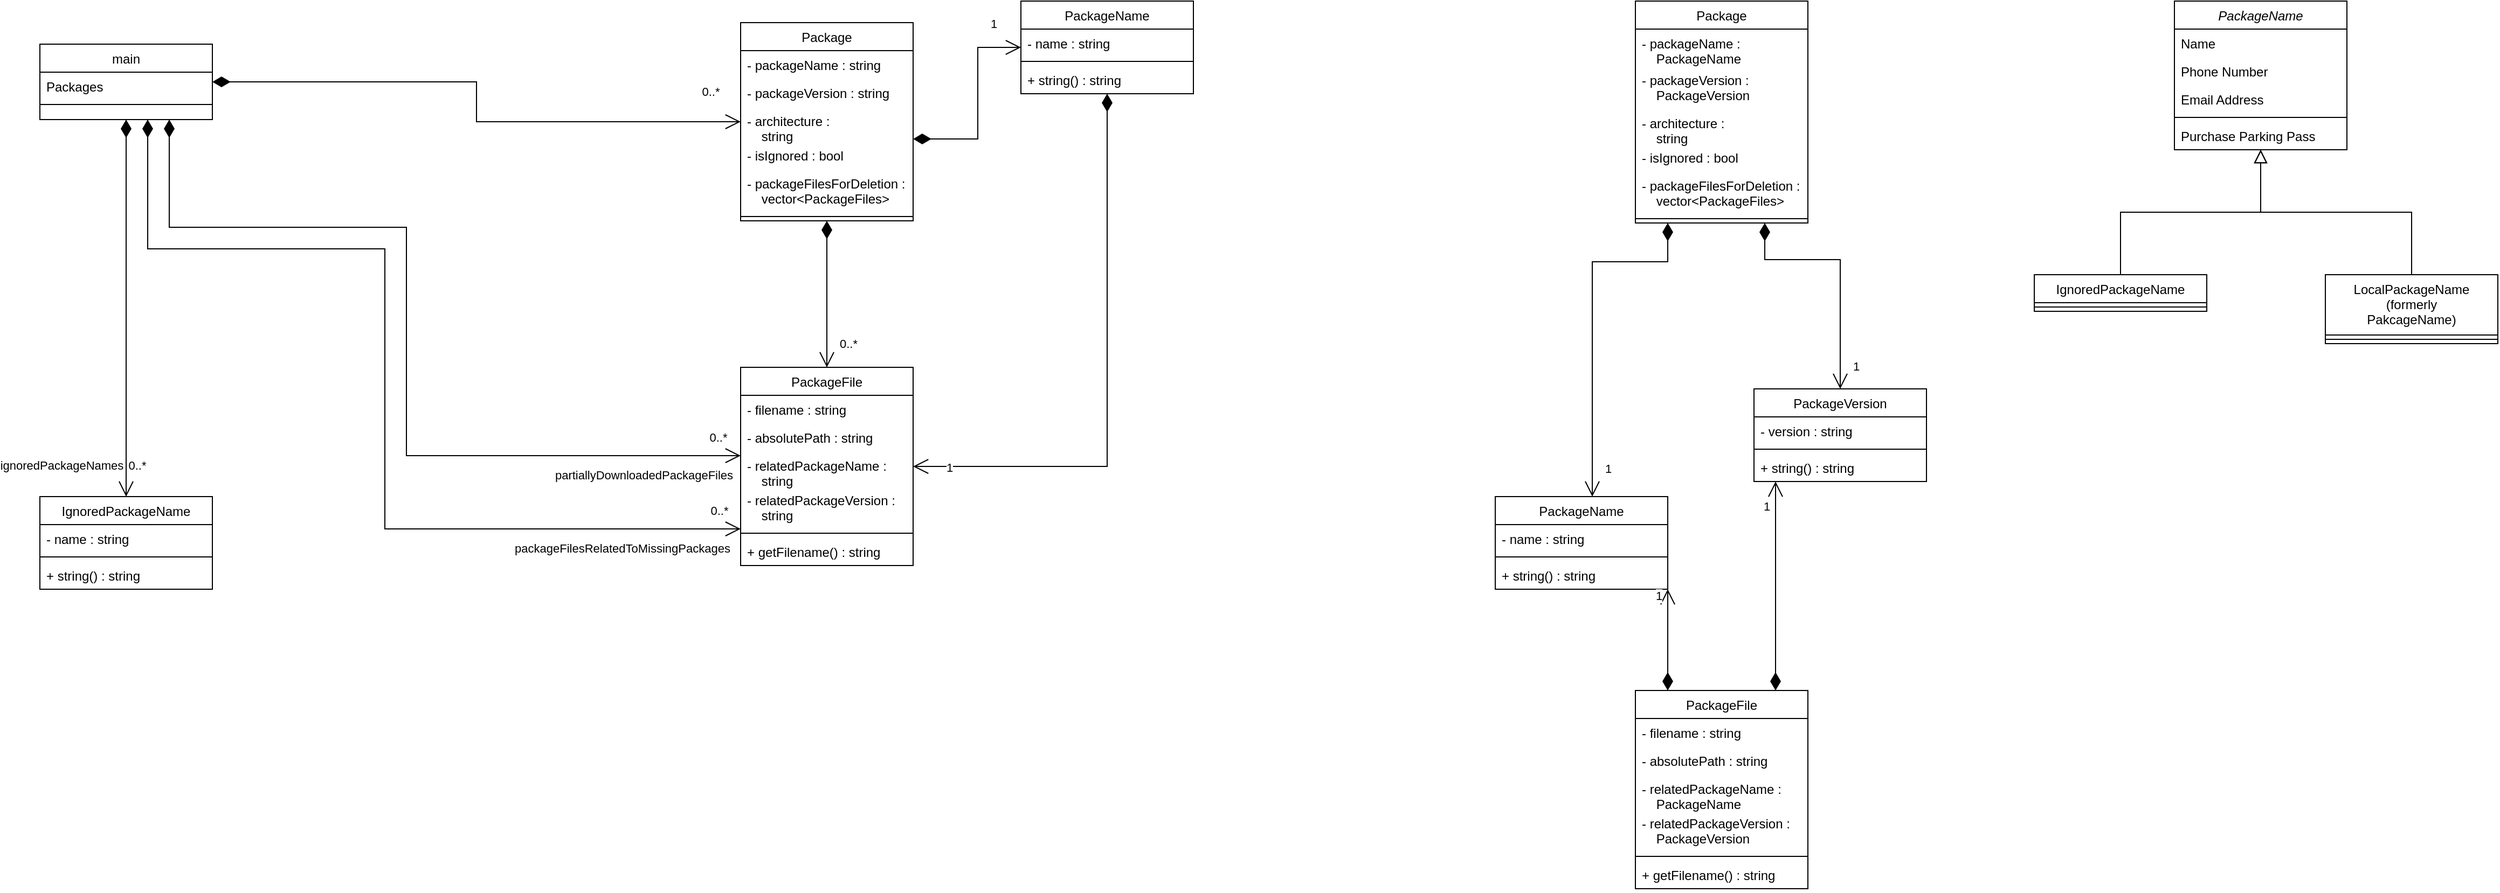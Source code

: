<mxfile version="18.1.1" type="device"><diagram id="C5RBs43oDa-KdzZeNtuy" name="Page-1"><mxGraphModel dx="1291" dy="724" grid="1" gridSize="10" guides="1" tooltips="1" connect="1" arrows="1" fold="1" page="1" pageScale="1" pageWidth="827" pageHeight="1169" math="0" shadow="0"><root><mxCell id="WIyWlLk6GJQsqaUBKTNV-0"/><mxCell id="WIyWlLk6GJQsqaUBKTNV-1" parent="WIyWlLk6GJQsqaUBKTNV-0"/><mxCell id="zkfFHV4jXpPFQw0GAbJ--0" value="PackageName" style="swimlane;fontStyle=2;align=center;verticalAlign=top;childLayout=stackLayout;horizontal=1;startSize=26;horizontalStack=0;resizeParent=1;resizeLast=0;collapsible=1;marginBottom=0;rounded=0;shadow=0;strokeWidth=1;" parent="WIyWlLk6GJQsqaUBKTNV-1" vertex="1"><mxGeometry x="2030" y="50" width="160" height="138" as="geometry"><mxRectangle x="230" y="140" width="160" height="26" as="alternateBounds"/></mxGeometry></mxCell><mxCell id="zkfFHV4jXpPFQw0GAbJ--1" value="Name" style="text;align=left;verticalAlign=top;spacingLeft=4;spacingRight=4;overflow=hidden;rotatable=0;points=[[0,0.5],[1,0.5]];portConstraint=eastwest;" parent="zkfFHV4jXpPFQw0GAbJ--0" vertex="1"><mxGeometry y="26" width="160" height="26" as="geometry"/></mxCell><mxCell id="zkfFHV4jXpPFQw0GAbJ--2" value="Phone Number" style="text;align=left;verticalAlign=top;spacingLeft=4;spacingRight=4;overflow=hidden;rotatable=0;points=[[0,0.5],[1,0.5]];portConstraint=eastwest;rounded=0;shadow=0;html=0;" parent="zkfFHV4jXpPFQw0GAbJ--0" vertex="1"><mxGeometry y="52" width="160" height="26" as="geometry"/></mxCell><mxCell id="zkfFHV4jXpPFQw0GAbJ--3" value="Email Address" style="text;align=left;verticalAlign=top;spacingLeft=4;spacingRight=4;overflow=hidden;rotatable=0;points=[[0,0.5],[1,0.5]];portConstraint=eastwest;rounded=0;shadow=0;html=0;" parent="zkfFHV4jXpPFQw0GAbJ--0" vertex="1"><mxGeometry y="78" width="160" height="26" as="geometry"/></mxCell><mxCell id="zkfFHV4jXpPFQw0GAbJ--4" value="" style="line;html=1;strokeWidth=1;align=left;verticalAlign=middle;spacingTop=-1;spacingLeft=3;spacingRight=3;rotatable=0;labelPosition=right;points=[];portConstraint=eastwest;" parent="zkfFHV4jXpPFQw0GAbJ--0" vertex="1"><mxGeometry y="104" width="160" height="8" as="geometry"/></mxCell><mxCell id="zkfFHV4jXpPFQw0GAbJ--5" value="Purchase Parking Pass" style="text;align=left;verticalAlign=top;spacingLeft=4;spacingRight=4;overflow=hidden;rotatable=0;points=[[0,0.5],[1,0.5]];portConstraint=eastwest;" parent="zkfFHV4jXpPFQw0GAbJ--0" vertex="1"><mxGeometry y="112" width="160" height="26" as="geometry"/></mxCell><mxCell id="zkfFHV4jXpPFQw0GAbJ--6" value="IgnoredPackageName" style="swimlane;fontStyle=0;align=center;verticalAlign=top;childLayout=stackLayout;horizontal=1;startSize=26;horizontalStack=0;resizeParent=1;resizeLast=0;collapsible=1;marginBottom=0;rounded=0;shadow=0;strokeWidth=1;" parent="WIyWlLk6GJQsqaUBKTNV-1" vertex="1"><mxGeometry x="1900" y="304" width="160" height="34" as="geometry"><mxRectangle x="130" y="380" width="160" height="26" as="alternateBounds"/></mxGeometry></mxCell><mxCell id="zkfFHV4jXpPFQw0GAbJ--9" value="" style="line;html=1;strokeWidth=1;align=left;verticalAlign=middle;spacingTop=-1;spacingLeft=3;spacingRight=3;rotatable=0;labelPosition=right;points=[];portConstraint=eastwest;" parent="zkfFHV4jXpPFQw0GAbJ--6" vertex="1"><mxGeometry y="26" width="160" height="8" as="geometry"/></mxCell><mxCell id="zkfFHV4jXpPFQw0GAbJ--12" value="" style="endArrow=block;endSize=10;endFill=0;shadow=0;strokeWidth=1;rounded=0;edgeStyle=elbowEdgeStyle;elbow=vertical;" parent="WIyWlLk6GJQsqaUBKTNV-1" source="zkfFHV4jXpPFQw0GAbJ--6" target="zkfFHV4jXpPFQw0GAbJ--0" edge="1"><mxGeometry width="160" relative="1" as="geometry"><mxPoint x="2060" y="-263" as="sourcePoint"/><mxPoint x="2060" y="-263" as="targetPoint"/></mxGeometry></mxCell><mxCell id="zkfFHV4jXpPFQw0GAbJ--13" value="LocalPackageName&#xA;(formerly&#xA;PakcageName)" style="swimlane;fontStyle=0;align=center;verticalAlign=top;childLayout=stackLayout;horizontal=1;startSize=56;horizontalStack=0;resizeParent=1;resizeLast=0;collapsible=1;marginBottom=0;rounded=0;shadow=0;strokeWidth=1;" parent="WIyWlLk6GJQsqaUBKTNV-1" vertex="1"><mxGeometry x="2170" y="304" width="160" height="64" as="geometry"><mxRectangle x="340" y="380" width="170" height="26" as="alternateBounds"/></mxGeometry></mxCell><mxCell id="zkfFHV4jXpPFQw0GAbJ--15" value="" style="line;html=1;strokeWidth=1;align=left;verticalAlign=middle;spacingTop=-1;spacingLeft=3;spacingRight=3;rotatable=0;labelPosition=right;points=[];portConstraint=eastwest;" parent="zkfFHV4jXpPFQw0GAbJ--13" vertex="1"><mxGeometry y="56" width="160" height="8" as="geometry"/></mxCell><mxCell id="zkfFHV4jXpPFQw0GAbJ--16" value="" style="endArrow=block;endSize=10;endFill=0;shadow=0;strokeWidth=1;rounded=0;edgeStyle=elbowEdgeStyle;elbow=vertical;" parent="WIyWlLk6GJQsqaUBKTNV-1" source="zkfFHV4jXpPFQw0GAbJ--13" target="zkfFHV4jXpPFQw0GAbJ--0" edge="1"><mxGeometry width="160" relative="1" as="geometry"><mxPoint x="2070" y="-93" as="sourcePoint"/><mxPoint x="2170" y="-195" as="targetPoint"/></mxGeometry></mxCell><mxCell id="zkfFHV4jXpPFQw0GAbJ--17" value="Package" style="swimlane;fontStyle=0;align=center;verticalAlign=top;childLayout=stackLayout;horizontal=1;startSize=26;horizontalStack=0;resizeParent=1;resizeLast=0;collapsible=1;marginBottom=0;rounded=0;shadow=0;strokeWidth=1;" parent="WIyWlLk6GJQsqaUBKTNV-1" vertex="1"><mxGeometry x="700" y="70" width="160" height="184" as="geometry"><mxRectangle x="550" y="140" width="160" height="26" as="alternateBounds"/></mxGeometry></mxCell><mxCell id="zkfFHV4jXpPFQw0GAbJ--18" value="- packageName : string" style="text;align=left;verticalAlign=top;spacingLeft=4;spacingRight=4;overflow=hidden;rotatable=0;points=[[0,0.5],[1,0.5]];portConstraint=eastwest;" parent="zkfFHV4jXpPFQw0GAbJ--17" vertex="1"><mxGeometry y="26" width="160" height="26" as="geometry"/></mxCell><mxCell id="zkfFHV4jXpPFQw0GAbJ--19" value="- packageVersion : string" style="text;align=left;verticalAlign=top;spacingLeft=4;spacingRight=4;overflow=hidden;rotatable=0;points=[[0,0.5],[1,0.5]];portConstraint=eastwest;rounded=0;shadow=0;html=0;" parent="zkfFHV4jXpPFQw0GAbJ--17" vertex="1"><mxGeometry y="52" width="160" height="26" as="geometry"/></mxCell><mxCell id="zkfFHV4jXpPFQw0GAbJ--20" value="- architecture :&#xA;    string&#xA;" style="text;align=left;verticalAlign=top;spacingLeft=4;spacingRight=4;overflow=hidden;rotatable=0;points=[[0,0.5],[1,0.5]];portConstraint=eastwest;rounded=0;shadow=0;html=0;" parent="zkfFHV4jXpPFQw0GAbJ--17" vertex="1"><mxGeometry y="78" width="160" height="32" as="geometry"/></mxCell><mxCell id="zkfFHV4jXpPFQw0GAbJ--21" value="- isIgnored : bool" style="text;align=left;verticalAlign=top;spacingLeft=4;spacingRight=4;overflow=hidden;rotatable=0;points=[[0,0.5],[1,0.5]];portConstraint=eastwest;rounded=0;shadow=0;html=0;" parent="zkfFHV4jXpPFQw0GAbJ--17" vertex="1"><mxGeometry y="110" width="160" height="26" as="geometry"/></mxCell><mxCell id="S8Dn4_r8AGQVt0UwuDKO-31" value="- packageFilesForDeletion :&#xA;    vector&lt;PackageFiles&gt;&#xA;" style="text;align=left;verticalAlign=top;spacingLeft=4;spacingRight=4;overflow=hidden;rotatable=0;points=[[0,0.5],[1,0.5]];portConstraint=eastwest;rounded=0;shadow=0;html=0;" vertex="1" parent="zkfFHV4jXpPFQw0GAbJ--17"><mxGeometry y="136" width="160" height="40" as="geometry"/></mxCell><mxCell id="zkfFHV4jXpPFQw0GAbJ--23" value="" style="line;html=1;strokeWidth=1;align=left;verticalAlign=middle;spacingTop=-1;spacingLeft=3;spacingRight=3;rotatable=0;labelPosition=right;points=[];portConstraint=eastwest;" parent="zkfFHV4jXpPFQw0GAbJ--17" vertex="1"><mxGeometry y="176" width="160" height="8" as="geometry"/></mxCell><mxCell id="S8Dn4_r8AGQVt0UwuDKO-0" value="main" style="swimlane;fontStyle=0;align=center;verticalAlign=top;childLayout=stackLayout;horizontal=1;startSize=26;horizontalStack=0;resizeParent=1;resizeLast=0;collapsible=1;marginBottom=0;rounded=0;shadow=0;strokeWidth=1;" vertex="1" parent="WIyWlLk6GJQsqaUBKTNV-1"><mxGeometry x="50" y="90" width="160" height="70" as="geometry"><mxRectangle x="340" y="380" width="170" height="26" as="alternateBounds"/></mxGeometry></mxCell><mxCell id="S8Dn4_r8AGQVt0UwuDKO-1" value="Packages" style="text;align=left;verticalAlign=top;spacingLeft=4;spacingRight=4;overflow=hidden;rotatable=0;points=[[0,0.5],[1,0.5]];portConstraint=eastwest;" vertex="1" parent="S8Dn4_r8AGQVt0UwuDKO-0"><mxGeometry y="26" width="160" height="26" as="geometry"/></mxCell><mxCell id="S8Dn4_r8AGQVt0UwuDKO-2" value="" style="line;html=1;strokeWidth=1;align=left;verticalAlign=middle;spacingTop=-1;spacingLeft=3;spacingRight=3;rotatable=0;labelPosition=right;points=[];portConstraint=eastwest;" vertex="1" parent="S8Dn4_r8AGQVt0UwuDKO-0"><mxGeometry y="52" width="160" height="8" as="geometry"/></mxCell><mxCell id="S8Dn4_r8AGQVt0UwuDKO-3" value="" style="endArrow=open;html=1;endSize=12;startArrow=diamondThin;startSize=14;startFill=1;edgeStyle=orthogonalEdgeStyle;align=left;verticalAlign=bottom;rounded=0;" edge="1" parent="WIyWlLk6GJQsqaUBKTNV-1" source="S8Dn4_r8AGQVt0UwuDKO-0" target="S8Dn4_r8AGQVt0UwuDKO-16"><mxGeometry x="-0.795" y="10" relative="1" as="geometry"><mxPoint x="320" y="160" as="sourcePoint"/><mxPoint x="360" y="125" as="targetPoint"/><Array as="points"><mxPoint x="130" y="343"/></Array><mxPoint as="offset"/></mxGeometry></mxCell><mxCell id="S8Dn4_r8AGQVt0UwuDKO-29" value="0..*" style="edgeLabel;html=1;align=center;verticalAlign=middle;resizable=0;points=[];" vertex="1" connectable="0" parent="S8Dn4_r8AGQVt0UwuDKO-3"><mxGeometry x="0.834" y="2" relative="1" as="geometry"><mxPoint x="8" as="offset"/></mxGeometry></mxCell><mxCell id="S8Dn4_r8AGQVt0UwuDKO-76" value="ignoredPackageNames" style="edgeLabel;html=1;align=center;verticalAlign=middle;resizable=0;points=[];" vertex="1" connectable="0" parent="S8Dn4_r8AGQVt0UwuDKO-3"><mxGeometry x="0.768" relative="1" as="geometry"><mxPoint x="-60" y="11" as="offset"/></mxGeometry></mxCell><mxCell id="S8Dn4_r8AGQVt0UwuDKO-4" value="PackageName" style="swimlane;fontStyle=0;align=center;verticalAlign=top;childLayout=stackLayout;horizontal=1;startSize=26;horizontalStack=0;resizeParent=1;resizeLast=0;collapsible=1;marginBottom=0;rounded=0;shadow=0;strokeWidth=1;" vertex="1" parent="WIyWlLk6GJQsqaUBKTNV-1"><mxGeometry x="960" y="50" width="160" height="86" as="geometry"><mxRectangle x="550" y="140" width="160" height="26" as="alternateBounds"/></mxGeometry></mxCell><mxCell id="S8Dn4_r8AGQVt0UwuDKO-5" value="- name : string" style="text;align=left;verticalAlign=top;spacingLeft=4;spacingRight=4;overflow=hidden;rotatable=0;points=[[0,0.5],[1,0.5]];portConstraint=eastwest;" vertex="1" parent="S8Dn4_r8AGQVt0UwuDKO-4"><mxGeometry y="26" width="160" height="26" as="geometry"/></mxCell><mxCell id="S8Dn4_r8AGQVt0UwuDKO-9" value="" style="line;html=1;strokeWidth=1;align=left;verticalAlign=middle;spacingTop=-1;spacingLeft=3;spacingRight=3;rotatable=0;labelPosition=right;points=[];portConstraint=eastwest;" vertex="1" parent="S8Dn4_r8AGQVt0UwuDKO-4"><mxGeometry y="52" width="160" height="8" as="geometry"/></mxCell><mxCell id="S8Dn4_r8AGQVt0UwuDKO-10" value="+ string() : string" style="text;align=left;verticalAlign=top;spacingLeft=4;spacingRight=4;overflow=hidden;rotatable=0;points=[[0,0.5],[1,0.5]];portConstraint=eastwest;" vertex="1" parent="S8Dn4_r8AGQVt0UwuDKO-4"><mxGeometry y="60" width="160" height="26" as="geometry"/></mxCell><mxCell id="S8Dn4_r8AGQVt0UwuDKO-16" value="IgnoredPackageName" style="swimlane;fontStyle=0;align=center;verticalAlign=top;childLayout=stackLayout;horizontal=1;startSize=26;horizontalStack=0;resizeParent=1;resizeLast=0;collapsible=1;marginBottom=0;rounded=0;shadow=0;strokeWidth=1;" vertex="1" parent="WIyWlLk6GJQsqaUBKTNV-1"><mxGeometry x="50" y="510" width="160" height="86" as="geometry"><mxRectangle x="550" y="140" width="160" height="26" as="alternateBounds"/></mxGeometry></mxCell><mxCell id="S8Dn4_r8AGQVt0UwuDKO-17" value="- name : string" style="text;align=left;verticalAlign=top;spacingLeft=4;spacingRight=4;overflow=hidden;rotatable=0;points=[[0,0.5],[1,0.5]];portConstraint=eastwest;" vertex="1" parent="S8Dn4_r8AGQVt0UwuDKO-16"><mxGeometry y="26" width="160" height="26" as="geometry"/></mxCell><mxCell id="S8Dn4_r8AGQVt0UwuDKO-18" value="" style="line;html=1;strokeWidth=1;align=left;verticalAlign=middle;spacingTop=-1;spacingLeft=3;spacingRight=3;rotatable=0;labelPosition=right;points=[];portConstraint=eastwest;" vertex="1" parent="S8Dn4_r8AGQVt0UwuDKO-16"><mxGeometry y="52" width="160" height="8" as="geometry"/></mxCell><mxCell id="S8Dn4_r8AGQVt0UwuDKO-19" value="+ string() : string" style="text;align=left;verticalAlign=top;spacingLeft=4;spacingRight=4;overflow=hidden;rotatable=0;points=[[0,0.5],[1,0.5]];portConstraint=eastwest;" vertex="1" parent="S8Dn4_r8AGQVt0UwuDKO-16"><mxGeometry y="60" width="160" height="26" as="geometry"/></mxCell><mxCell id="S8Dn4_r8AGQVt0UwuDKO-20" value="1" style="endArrow=open;html=1;endSize=12;startArrow=diamondThin;startSize=14;startFill=1;edgeStyle=orthogonalEdgeStyle;align=left;verticalAlign=bottom;rounded=0;" edge="1" parent="WIyWlLk6GJQsqaUBKTNV-1" source="zkfFHV4jXpPFQw0GAbJ--17" target="S8Dn4_r8AGQVt0UwuDKO-4"><mxGeometry x="0.676" y="13" relative="1" as="geometry"><mxPoint x="940" y="300" as="sourcePoint"/><mxPoint x="250" y="352.941" as="targetPoint"/><Array as="points"><mxPoint x="920" y="178"/><mxPoint x="920" y="93"/></Array><mxPoint as="offset"/></mxGeometry></mxCell><mxCell id="S8Dn4_r8AGQVt0UwuDKO-21" value="PackageFile" style="swimlane;fontStyle=0;align=center;verticalAlign=top;childLayout=stackLayout;horizontal=1;startSize=26;horizontalStack=0;resizeParent=1;resizeLast=0;collapsible=1;marginBottom=0;rounded=0;shadow=0;strokeWidth=1;" vertex="1" parent="WIyWlLk6GJQsqaUBKTNV-1"><mxGeometry x="700" y="390" width="160" height="184" as="geometry"><mxRectangle x="550" y="140" width="160" height="26" as="alternateBounds"/></mxGeometry></mxCell><mxCell id="S8Dn4_r8AGQVt0UwuDKO-22" value="- filename : string" style="text;align=left;verticalAlign=top;spacingLeft=4;spacingRight=4;overflow=hidden;rotatable=0;points=[[0,0.5],[1,0.5]];portConstraint=eastwest;" vertex="1" parent="S8Dn4_r8AGQVt0UwuDKO-21"><mxGeometry y="26" width="160" height="26" as="geometry"/></mxCell><mxCell id="S8Dn4_r8AGQVt0UwuDKO-25" value="- absolutePath : string" style="text;align=left;verticalAlign=top;spacingLeft=4;spacingRight=4;overflow=hidden;rotatable=0;points=[[0,0.5],[1,0.5]];portConstraint=eastwest;" vertex="1" parent="S8Dn4_r8AGQVt0UwuDKO-21"><mxGeometry y="52" width="160" height="26" as="geometry"/></mxCell><mxCell id="S8Dn4_r8AGQVt0UwuDKO-27" value="- relatedPackageName : &#xA;    string" style="text;align=left;verticalAlign=top;spacingLeft=4;spacingRight=4;overflow=hidden;rotatable=0;points=[[0,0.5],[1,0.5]];portConstraint=eastwest;" vertex="1" parent="S8Dn4_r8AGQVt0UwuDKO-21"><mxGeometry y="78" width="160" height="32" as="geometry"/></mxCell><mxCell id="S8Dn4_r8AGQVt0UwuDKO-26" value="- relatedPackageVersion : &#xA;    string" style="text;align=left;verticalAlign=top;spacingLeft=4;spacingRight=4;overflow=hidden;rotatable=0;points=[[0,0.5],[1,0.5]];portConstraint=eastwest;" vertex="1" parent="S8Dn4_r8AGQVt0UwuDKO-21"><mxGeometry y="110" width="160" height="40" as="geometry"/></mxCell><mxCell id="S8Dn4_r8AGQVt0UwuDKO-23" value="" style="line;html=1;strokeWidth=1;align=left;verticalAlign=middle;spacingTop=-1;spacingLeft=3;spacingRight=3;rotatable=0;labelPosition=right;points=[];portConstraint=eastwest;" vertex="1" parent="S8Dn4_r8AGQVt0UwuDKO-21"><mxGeometry y="150" width="160" height="8" as="geometry"/></mxCell><mxCell id="S8Dn4_r8AGQVt0UwuDKO-24" value="+ getFilename() : string" style="text;align=left;verticalAlign=top;spacingLeft=4;spacingRight=4;overflow=hidden;rotatable=0;points=[[0,0.5],[1,0.5]];portConstraint=eastwest;" vertex="1" parent="S8Dn4_r8AGQVt0UwuDKO-21"><mxGeometry y="158" width="160" height="26" as="geometry"/></mxCell><mxCell id="S8Dn4_r8AGQVt0UwuDKO-30" value="0..*" style="endArrow=open;html=1;endSize=12;startArrow=diamondThin;startSize=14;startFill=1;edgeStyle=orthogonalEdgeStyle;align=left;verticalAlign=bottom;rounded=0;" edge="1" parent="WIyWlLk6GJQsqaUBKTNV-1" source="zkfFHV4jXpPFQw0GAbJ--17" target="S8Dn4_r8AGQVt0UwuDKO-21"><mxGeometry x="0.808" y="10" relative="1" as="geometry"><mxPoint x="870" y="188" as="sourcePoint"/><mxPoint x="970" y="103" as="targetPoint"/><Array as="points"><mxPoint x="780" y="360"/><mxPoint x="780" y="360"/></Array><mxPoint as="offset"/></mxGeometry></mxCell><mxCell id="S8Dn4_r8AGQVt0UwuDKO-32" value="" style="endArrow=open;html=1;endSize=12;startArrow=diamondThin;startSize=14;startFill=1;edgeStyle=orthogonalEdgeStyle;align=left;verticalAlign=bottom;rounded=0;" edge="1" parent="WIyWlLk6GJQsqaUBKTNV-1" source="S8Dn4_r8AGQVt0UwuDKO-0" target="zkfFHV4jXpPFQw0GAbJ--17"><mxGeometry x="-0.795" y="10" relative="1" as="geometry"><mxPoint x="140" y="170" as="sourcePoint"/><mxPoint x="1070" y="-20" as="targetPoint"/><Array as="points"/><mxPoint as="offset"/></mxGeometry></mxCell><mxCell id="S8Dn4_r8AGQVt0UwuDKO-33" value="0..*" style="edgeLabel;html=1;align=center;verticalAlign=middle;resizable=0;points=[];" vertex="1" connectable="0" parent="S8Dn4_r8AGQVt0UwuDKO-32"><mxGeometry x="0.834" y="2" relative="1" as="geometry"><mxPoint x="15" y="-26" as="offset"/></mxGeometry></mxCell><mxCell id="S8Dn4_r8AGQVt0UwuDKO-34" value="" style="endArrow=open;html=1;endSize=12;startArrow=diamondThin;startSize=14;startFill=1;edgeStyle=orthogonalEdgeStyle;align=left;verticalAlign=bottom;rounded=0;" edge="1" parent="WIyWlLk6GJQsqaUBKTNV-1" source="S8Dn4_r8AGQVt0UwuDKO-0" target="S8Dn4_r8AGQVt0UwuDKO-21"><mxGeometry x="-0.795" y="10" relative="1" as="geometry"><mxPoint x="220" y="135" as="sourcePoint"/><mxPoint x="400" y="530" as="targetPoint"/><Array as="points"><mxPoint x="170" y="260"/><mxPoint x="390" y="260"/><mxPoint x="390" y="472"/></Array><mxPoint as="offset"/></mxGeometry></mxCell><mxCell id="S8Dn4_r8AGQVt0UwuDKO-35" value="0..*" style="edgeLabel;html=1;align=center;verticalAlign=middle;resizable=0;points=[];" vertex="1" connectable="0" parent="S8Dn4_r8AGQVt0UwuDKO-34"><mxGeometry x="0.834" y="2" relative="1" as="geometry"><mxPoint x="49" y="-15" as="offset"/></mxGeometry></mxCell><mxCell id="S8Dn4_r8AGQVt0UwuDKO-62" value="partiallyDownloadedPackageFiles" style="edgeLabel;html=1;align=center;verticalAlign=middle;resizable=0;points=[];" vertex="1" connectable="0" parent="S8Dn4_r8AGQVt0UwuDKO-34"><mxGeometry x="0.897" y="-1" relative="1" as="geometry"><mxPoint x="-47" y="17" as="offset"/></mxGeometry></mxCell><mxCell id="S8Dn4_r8AGQVt0UwuDKO-45" value="PackageName" style="swimlane;fontStyle=0;align=center;verticalAlign=top;childLayout=stackLayout;horizontal=1;startSize=26;horizontalStack=0;resizeParent=1;resizeLast=0;collapsible=1;marginBottom=0;rounded=0;shadow=0;strokeWidth=1;" vertex="1" parent="WIyWlLk6GJQsqaUBKTNV-1"><mxGeometry x="1400" y="510" width="160" height="86" as="geometry"><mxRectangle x="550" y="140" width="160" height="26" as="alternateBounds"/></mxGeometry></mxCell><mxCell id="S8Dn4_r8AGQVt0UwuDKO-46" value="- name : string" style="text;align=left;verticalAlign=top;spacingLeft=4;spacingRight=4;overflow=hidden;rotatable=0;points=[[0,0.5],[1,0.5]];portConstraint=eastwest;" vertex="1" parent="S8Dn4_r8AGQVt0UwuDKO-45"><mxGeometry y="26" width="160" height="26" as="geometry"/></mxCell><mxCell id="S8Dn4_r8AGQVt0UwuDKO-47" value="" style="line;html=1;strokeWidth=1;align=left;verticalAlign=middle;spacingTop=-1;spacingLeft=3;spacingRight=3;rotatable=0;labelPosition=right;points=[];portConstraint=eastwest;" vertex="1" parent="S8Dn4_r8AGQVt0UwuDKO-45"><mxGeometry y="52" width="160" height="8" as="geometry"/></mxCell><mxCell id="S8Dn4_r8AGQVt0UwuDKO-48" value="+ string() : string" style="text;align=left;verticalAlign=top;spacingLeft=4;spacingRight=4;overflow=hidden;rotatable=0;points=[[0,0.5],[1,0.5]];portConstraint=eastwest;" vertex="1" parent="S8Dn4_r8AGQVt0UwuDKO-45"><mxGeometry y="60" width="160" height="26" as="geometry"/></mxCell><mxCell id="S8Dn4_r8AGQVt0UwuDKO-49" value="PackageVersion" style="swimlane;fontStyle=0;align=center;verticalAlign=top;childLayout=stackLayout;horizontal=1;startSize=26;horizontalStack=0;resizeParent=1;resizeLast=0;collapsible=1;marginBottom=0;rounded=0;shadow=0;strokeWidth=1;" vertex="1" parent="WIyWlLk6GJQsqaUBKTNV-1"><mxGeometry x="1640" y="410" width="160" height="86" as="geometry"><mxRectangle x="550" y="140" width="160" height="26" as="alternateBounds"/></mxGeometry></mxCell><mxCell id="S8Dn4_r8AGQVt0UwuDKO-50" value="- version : string" style="text;align=left;verticalAlign=top;spacingLeft=4;spacingRight=4;overflow=hidden;rotatable=0;points=[[0,0.5],[1,0.5]];portConstraint=eastwest;" vertex="1" parent="S8Dn4_r8AGQVt0UwuDKO-49"><mxGeometry y="26" width="160" height="26" as="geometry"/></mxCell><mxCell id="S8Dn4_r8AGQVt0UwuDKO-51" value="" style="line;html=1;strokeWidth=1;align=left;verticalAlign=middle;spacingTop=-1;spacingLeft=3;spacingRight=3;rotatable=0;labelPosition=right;points=[];portConstraint=eastwest;" vertex="1" parent="S8Dn4_r8AGQVt0UwuDKO-49"><mxGeometry y="52" width="160" height="8" as="geometry"/></mxCell><mxCell id="S8Dn4_r8AGQVt0UwuDKO-52" value="+ string() : string" style="text;align=left;verticalAlign=top;spacingLeft=4;spacingRight=4;overflow=hidden;rotatable=0;points=[[0,0.5],[1,0.5]];portConstraint=eastwest;" vertex="1" parent="S8Dn4_r8AGQVt0UwuDKO-49"><mxGeometry y="60" width="160" height="26" as="geometry"/></mxCell><mxCell id="S8Dn4_r8AGQVt0UwuDKO-53" value="1" style="endArrow=open;html=1;endSize=12;startArrow=diamondThin;startSize=14;startFill=1;edgeStyle=orthogonalEdgeStyle;align=left;verticalAlign=bottom;rounded=0;" edge="1" source="S8Dn4_r8AGQVt0UwuDKO-54" target="S8Dn4_r8AGQVt0UwuDKO-45" parent="WIyWlLk6GJQsqaUBKTNV-1"><mxGeometry x="0.676" y="13" relative="1" as="geometry"><mxPoint x="1620.0" y="784.97" as="sourcePoint"/><mxPoint x="1630" y="620" as="targetPoint"/><Array as="points"><mxPoint x="1550" y="560"/><mxPoint x="1550" y="560"/></Array><mxPoint as="offset"/></mxGeometry></mxCell><mxCell id="S8Dn4_r8AGQVt0UwuDKO-54" value="PackageFile" style="swimlane;fontStyle=0;align=center;verticalAlign=top;childLayout=stackLayout;horizontal=1;startSize=26;horizontalStack=0;resizeParent=1;resizeLast=0;collapsible=1;marginBottom=0;rounded=0;shadow=0;strokeWidth=1;" vertex="1" parent="WIyWlLk6GJQsqaUBKTNV-1"><mxGeometry x="1530" y="690" width="160" height="184" as="geometry"><mxRectangle x="550" y="140" width="160" height="26" as="alternateBounds"/></mxGeometry></mxCell><mxCell id="S8Dn4_r8AGQVt0UwuDKO-55" value="- filename : string" style="text;align=left;verticalAlign=top;spacingLeft=4;spacingRight=4;overflow=hidden;rotatable=0;points=[[0,0.5],[1,0.5]];portConstraint=eastwest;" vertex="1" parent="S8Dn4_r8AGQVt0UwuDKO-54"><mxGeometry y="26" width="160" height="26" as="geometry"/></mxCell><mxCell id="S8Dn4_r8AGQVt0UwuDKO-56" value="- absolutePath : string" style="text;align=left;verticalAlign=top;spacingLeft=4;spacingRight=4;overflow=hidden;rotatable=0;points=[[0,0.5],[1,0.5]];portConstraint=eastwest;" vertex="1" parent="S8Dn4_r8AGQVt0UwuDKO-54"><mxGeometry y="52" width="160" height="26" as="geometry"/></mxCell><mxCell id="S8Dn4_r8AGQVt0UwuDKO-57" value="- relatedPackageName : &#xA;    PackageName" style="text;align=left;verticalAlign=top;spacingLeft=4;spacingRight=4;overflow=hidden;rotatable=0;points=[[0,0.5],[1,0.5]];portConstraint=eastwest;" vertex="1" parent="S8Dn4_r8AGQVt0UwuDKO-54"><mxGeometry y="78" width="160" height="32" as="geometry"/></mxCell><mxCell id="S8Dn4_r8AGQVt0UwuDKO-58" value="- relatedPackageVersion : &#xA;    PackageVersion" style="text;align=left;verticalAlign=top;spacingLeft=4;spacingRight=4;overflow=hidden;rotatable=0;points=[[0,0.5],[1,0.5]];portConstraint=eastwest;" vertex="1" parent="S8Dn4_r8AGQVt0UwuDKO-54"><mxGeometry y="110" width="160" height="40" as="geometry"/></mxCell><mxCell id="S8Dn4_r8AGQVt0UwuDKO-59" value="" style="line;html=1;strokeWidth=1;align=left;verticalAlign=middle;spacingTop=-1;spacingLeft=3;spacingRight=3;rotatable=0;labelPosition=right;points=[];portConstraint=eastwest;" vertex="1" parent="S8Dn4_r8AGQVt0UwuDKO-54"><mxGeometry y="150" width="160" height="8" as="geometry"/></mxCell><mxCell id="S8Dn4_r8AGQVt0UwuDKO-60" value="+ getFilename() : string" style="text;align=left;verticalAlign=top;spacingLeft=4;spacingRight=4;overflow=hidden;rotatable=0;points=[[0,0.5],[1,0.5]];portConstraint=eastwest;" vertex="1" parent="S8Dn4_r8AGQVt0UwuDKO-54"><mxGeometry y="158" width="160" height="26" as="geometry"/></mxCell><mxCell id="S8Dn4_r8AGQVt0UwuDKO-61" value="1" style="endArrow=open;html=1;endSize=12;startArrow=diamondThin;startSize=14;startFill=1;edgeStyle=orthogonalEdgeStyle;align=left;verticalAlign=bottom;rounded=0;" edge="1" source="S8Dn4_r8AGQVt0UwuDKO-54" target="S8Dn4_r8AGQVt0UwuDKO-49" parent="WIyWlLk6GJQsqaUBKTNV-1"><mxGeometry x="0.676" y="13" relative="1" as="geometry"><mxPoint x="1489.97" y="700" as="sourcePoint"/><mxPoint x="1489.97" y="446" as="targetPoint"/><Array as="points"><mxPoint x="1660" y="500"/><mxPoint x="1660" y="500"/></Array><mxPoint as="offset"/></mxGeometry></mxCell><mxCell id="S8Dn4_r8AGQVt0UwuDKO-64" value="" style="endArrow=open;html=1;endSize=12;startArrow=diamondThin;startSize=14;startFill=1;edgeStyle=orthogonalEdgeStyle;align=left;verticalAlign=bottom;rounded=0;" edge="1" parent="WIyWlLk6GJQsqaUBKTNV-1" source="S8Dn4_r8AGQVt0UwuDKO-0" target="S8Dn4_r8AGQVt0UwuDKO-21"><mxGeometry x="-0.795" y="10" relative="1" as="geometry"><mxPoint x="180" y="170" as="sourcePoint"/><mxPoint x="710.0" y="482" as="targetPoint"/><Array as="points"><mxPoint x="150" y="280"/><mxPoint x="370" y="280"/><mxPoint x="370" y="540"/></Array><mxPoint as="offset"/></mxGeometry></mxCell><mxCell id="S8Dn4_r8AGQVt0UwuDKO-65" value="0..*" style="edgeLabel;html=1;align=center;verticalAlign=middle;resizable=0;points=[];" vertex="1" connectable="0" parent="S8Dn4_r8AGQVt0UwuDKO-64"><mxGeometry x="0.834" y="2" relative="1" as="geometry"><mxPoint x="57" y="-15" as="offset"/></mxGeometry></mxCell><mxCell id="S8Dn4_r8AGQVt0UwuDKO-66" value="packageFilesRelatedToMissingPackages" style="edgeLabel;html=1;align=center;verticalAlign=middle;resizable=0;points=[];" vertex="1" connectable="0" parent="S8Dn4_r8AGQVt0UwuDKO-64"><mxGeometry x="0.897" y="-1" relative="1" as="geometry"><mxPoint x="-62" y="17" as="offset"/></mxGeometry></mxCell><mxCell id="S8Dn4_r8AGQVt0UwuDKO-67" value="Package" style="swimlane;fontStyle=0;align=center;verticalAlign=top;childLayout=stackLayout;horizontal=1;startSize=26;horizontalStack=0;resizeParent=1;resizeLast=0;collapsible=1;marginBottom=0;rounded=0;shadow=0;strokeWidth=1;" vertex="1" parent="WIyWlLk6GJQsqaUBKTNV-1"><mxGeometry x="1530" y="50" width="160" height="206" as="geometry"><mxRectangle x="550" y="140" width="160" height="26" as="alternateBounds"/></mxGeometry></mxCell><mxCell id="S8Dn4_r8AGQVt0UwuDKO-68" value="- packageName : &#xA;    PackageName" style="text;align=left;verticalAlign=top;spacingLeft=4;spacingRight=4;overflow=hidden;rotatable=0;points=[[0,0.5],[1,0.5]];portConstraint=eastwest;" vertex="1" parent="S8Dn4_r8AGQVt0UwuDKO-67"><mxGeometry y="26" width="160" height="34" as="geometry"/></mxCell><mxCell id="S8Dn4_r8AGQVt0UwuDKO-69" value="- packageVersion : &#xA;    PackageVersion" style="text;align=left;verticalAlign=top;spacingLeft=4;spacingRight=4;overflow=hidden;rotatable=0;points=[[0,0.5],[1,0.5]];portConstraint=eastwest;rounded=0;shadow=0;html=0;" vertex="1" parent="S8Dn4_r8AGQVt0UwuDKO-67"><mxGeometry y="60" width="160" height="40" as="geometry"/></mxCell><mxCell id="S8Dn4_r8AGQVt0UwuDKO-77" value="- architecture :&#xA;    string&#xA;" style="text;align=left;verticalAlign=top;spacingLeft=4;spacingRight=4;overflow=hidden;rotatable=0;points=[[0,0.5],[1,0.5]];portConstraint=eastwest;rounded=0;shadow=0;html=0;" vertex="1" parent="S8Dn4_r8AGQVt0UwuDKO-67"><mxGeometry y="100" width="160" height="32" as="geometry"/></mxCell><mxCell id="S8Dn4_r8AGQVt0UwuDKO-71" value="- isIgnored : bool" style="text;align=left;verticalAlign=top;spacingLeft=4;spacingRight=4;overflow=hidden;rotatable=0;points=[[0,0.5],[1,0.5]];portConstraint=eastwest;rounded=0;shadow=0;html=0;" vertex="1" parent="S8Dn4_r8AGQVt0UwuDKO-67"><mxGeometry y="132" width="160" height="26" as="geometry"/></mxCell><mxCell id="S8Dn4_r8AGQVt0UwuDKO-72" value="- packageFilesForDeletion :&#xA;    vector&lt;PackageFiles&gt;&#xA;" style="text;align=left;verticalAlign=top;spacingLeft=4;spacingRight=4;overflow=hidden;rotatable=0;points=[[0,0.5],[1,0.5]];portConstraint=eastwest;rounded=0;shadow=0;html=0;" vertex="1" parent="S8Dn4_r8AGQVt0UwuDKO-67"><mxGeometry y="158" width="160" height="40" as="geometry"/></mxCell><mxCell id="S8Dn4_r8AGQVt0UwuDKO-73" value="" style="line;html=1;strokeWidth=1;align=left;verticalAlign=middle;spacingTop=-1;spacingLeft=3;spacingRight=3;rotatable=0;labelPosition=right;points=[];portConstraint=eastwest;" vertex="1" parent="S8Dn4_r8AGQVt0UwuDKO-67"><mxGeometry y="198" width="160" height="8" as="geometry"/></mxCell><mxCell id="S8Dn4_r8AGQVt0UwuDKO-74" value="1" style="endArrow=open;html=1;endSize=12;startArrow=diamondThin;startSize=14;startFill=1;edgeStyle=orthogonalEdgeStyle;align=left;verticalAlign=bottom;rounded=0;" edge="1" parent="WIyWlLk6GJQsqaUBKTNV-1" source="S8Dn4_r8AGQVt0UwuDKO-67" target="S8Dn4_r8AGQVt0UwuDKO-45"><mxGeometry x="0.892" y="10" relative="1" as="geometry"><mxPoint x="1560.059" y="700" as="sourcePoint"/><mxPoint x="1560.059" y="446.0" as="targetPoint"/><Array as="points"><mxPoint x="1560" y="292"/><mxPoint x="1490" y="292"/></Array><mxPoint as="offset"/></mxGeometry></mxCell><mxCell id="S8Dn4_r8AGQVt0UwuDKO-75" value="1" style="endArrow=open;html=1;endSize=12;startArrow=diamondThin;startSize=14;startFill=1;edgeStyle=orthogonalEdgeStyle;align=left;verticalAlign=bottom;rounded=0;" edge="1" parent="WIyWlLk6GJQsqaUBKTNV-1" source="S8Dn4_r8AGQVt0UwuDKO-67" target="S8Dn4_r8AGQVt0UwuDKO-49"><mxGeometry x="0.892" y="10" relative="1" as="geometry"><mxPoint x="1570.029" y="244" as="sourcePoint"/><mxPoint x="1500.029" y="360" as="targetPoint"/><Array as="points"><mxPoint x="1650" y="290"/><mxPoint x="1720" y="290"/></Array><mxPoint as="offset"/></mxGeometry></mxCell><mxCell id="S8Dn4_r8AGQVt0UwuDKO-82" value="1" style="endArrow=open;html=1;endSize=12;startArrow=diamondThin;startSize=14;startFill=1;edgeStyle=orthogonalEdgeStyle;align=left;verticalAlign=bottom;rounded=0;" edge="1" parent="WIyWlLk6GJQsqaUBKTNV-1" source="S8Dn4_r8AGQVt0UwuDKO-4" target="S8Dn4_r8AGQVt0UwuDKO-21"><mxGeometry x="0.892" y="10" relative="1" as="geometry"><mxPoint x="1040.0" y="160.0" as="sourcePoint"/><mxPoint x="970.0" y="414" as="targetPoint"/><Array as="points"><mxPoint x="1040" y="482"/></Array><mxPoint as="offset"/></mxGeometry></mxCell></root></mxGraphModel></diagram></mxfile>